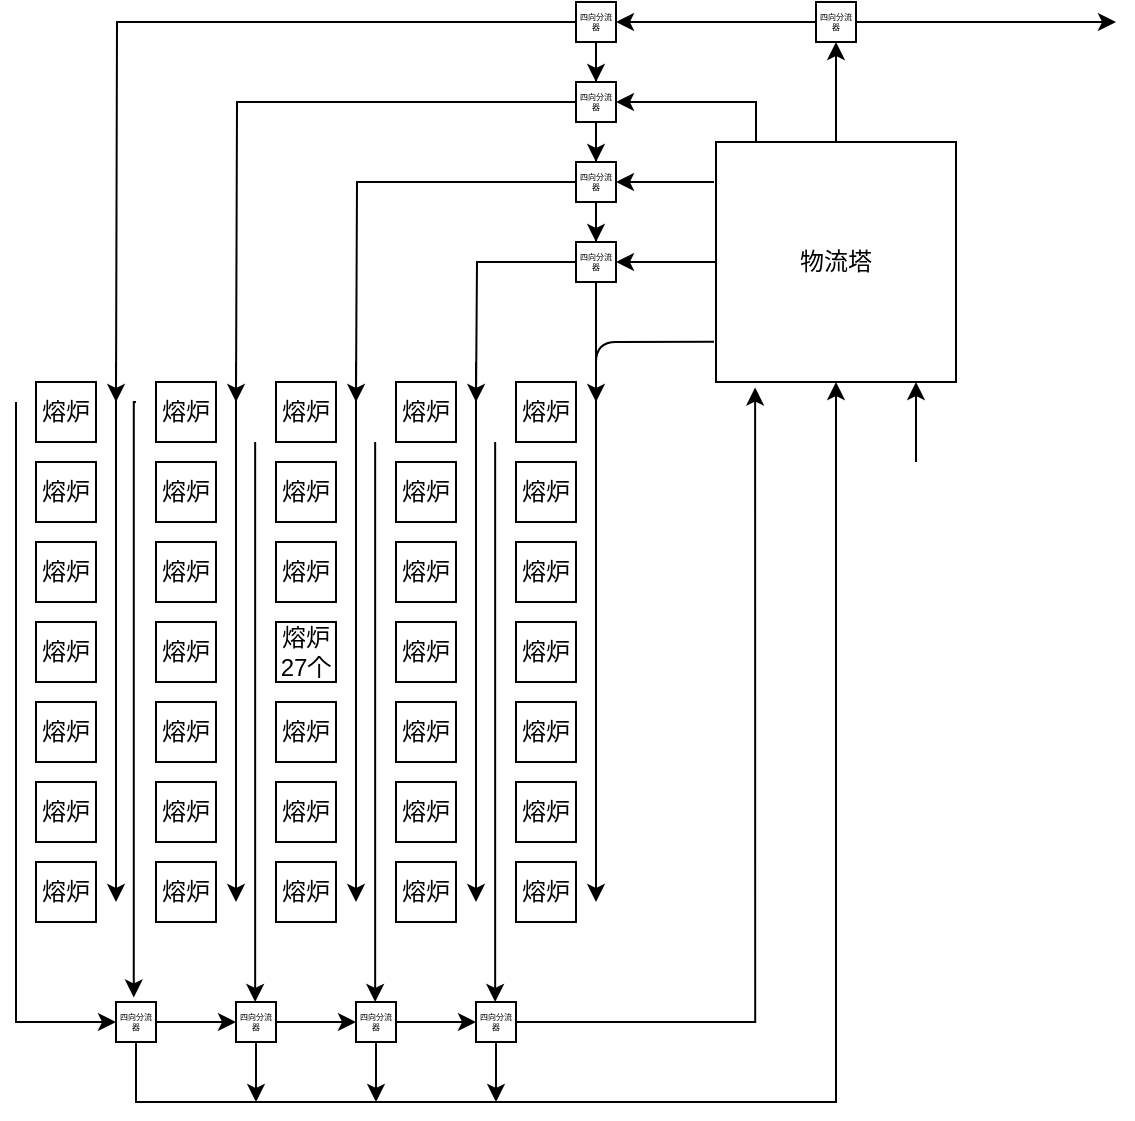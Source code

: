 <mxfile version="14.8.4" type="github">
  <diagram id="aLHw9vYzfnyol143uTH6" name="第 1 页">
    <mxGraphModel dx="1185" dy="635" grid="1" gridSize="10" guides="1" tooltips="1" connect="1" arrows="1" fold="1" page="1" pageScale="1" pageWidth="1200" pageHeight="1600" math="0" shadow="0">
      <root>
        <mxCell id="0" />
        <mxCell id="1" parent="0" />
        <mxCell id="myeGcNOhKazmhdnHIplM-13" style="edgeStyle=orthogonalEdgeStyle;rounded=0;orthogonalLoop=1;jettySize=auto;html=1;entryX=0.5;entryY=1;entryDx=0;entryDy=0;" edge="1" parent="1" source="myeGcNOhKazmhdnHIplM-1" target="myeGcNOhKazmhdnHIplM-36">
          <mxGeometry relative="1" as="geometry">
            <mxPoint x="600" y="840" as="targetPoint" />
          </mxGeometry>
        </mxCell>
        <mxCell id="myeGcNOhKazmhdnHIplM-21" style="edgeStyle=orthogonalEdgeStyle;rounded=0;orthogonalLoop=1;jettySize=auto;html=1;entryX=1;entryY=0.5;entryDx=0;entryDy=0;" edge="1" parent="1" source="myeGcNOhKazmhdnHIplM-1" target="myeGcNOhKazmhdnHIplM-17">
          <mxGeometry relative="1" as="geometry" />
        </mxCell>
        <mxCell id="myeGcNOhKazmhdnHIplM-1" value="物流塔" style="whiteSpace=wrap;html=1;aspect=fixed;" vertex="1" parent="1">
          <mxGeometry x="540" y="880" width="120" height="120" as="geometry" />
        </mxCell>
        <mxCell id="myeGcNOhKazmhdnHIplM-83" style="edgeStyle=orthogonalEdgeStyle;rounded=0;orthogonalLoop=1;jettySize=auto;html=1;entryX=0.5;entryY=0;entryDx=0;entryDy=0;" edge="1" parent="1" source="myeGcNOhKazmhdnHIplM-6" target="myeGcNOhKazmhdnHIplM-16">
          <mxGeometry relative="1" as="geometry" />
        </mxCell>
        <mxCell id="myeGcNOhKazmhdnHIplM-90" style="edgeStyle=orthogonalEdgeStyle;rounded=0;orthogonalLoop=1;jettySize=auto;html=1;" edge="1" parent="1" source="myeGcNOhKazmhdnHIplM-6">
          <mxGeometry relative="1" as="geometry">
            <mxPoint x="300.0" y="1010" as="targetPoint" />
          </mxGeometry>
        </mxCell>
        <mxCell id="myeGcNOhKazmhdnHIplM-6" value="四向分流器" style="whiteSpace=wrap;html=1;aspect=fixed;fontSize=4;" vertex="1" parent="1">
          <mxGeometry x="470" y="850" width="20" height="20" as="geometry" />
        </mxCell>
        <mxCell id="myeGcNOhKazmhdnHIplM-82" style="edgeStyle=orthogonalEdgeStyle;rounded=0;orthogonalLoop=1;jettySize=auto;html=1;entryX=0.5;entryY=0;entryDx=0;entryDy=0;" edge="1" parent="1" source="myeGcNOhKazmhdnHIplM-16" target="myeGcNOhKazmhdnHIplM-17">
          <mxGeometry relative="1" as="geometry" />
        </mxCell>
        <mxCell id="myeGcNOhKazmhdnHIplM-92" style="edgeStyle=orthogonalEdgeStyle;rounded=0;orthogonalLoop=1;jettySize=auto;html=1;" edge="1" parent="1" source="myeGcNOhKazmhdnHIplM-16">
          <mxGeometry relative="1" as="geometry">
            <mxPoint x="360" y="1010" as="targetPoint" />
          </mxGeometry>
        </mxCell>
        <mxCell id="myeGcNOhKazmhdnHIplM-16" value="四向分流器" style="whiteSpace=wrap;html=1;aspect=fixed;fontSize=4;" vertex="1" parent="1">
          <mxGeometry x="470" y="890" width="20" height="20" as="geometry" />
        </mxCell>
        <mxCell id="myeGcNOhKazmhdnHIplM-23" style="edgeStyle=orthogonalEdgeStyle;rounded=0;orthogonalLoop=1;jettySize=auto;html=1;" edge="1" parent="1" source="myeGcNOhKazmhdnHIplM-17">
          <mxGeometry relative="1" as="geometry">
            <mxPoint x="480" y="1010" as="targetPoint" />
          </mxGeometry>
        </mxCell>
        <mxCell id="myeGcNOhKazmhdnHIplM-91" style="edgeStyle=orthogonalEdgeStyle;rounded=0;orthogonalLoop=1;jettySize=auto;html=1;" edge="1" parent="1" source="myeGcNOhKazmhdnHIplM-17">
          <mxGeometry relative="1" as="geometry">
            <mxPoint x="420" y="1010" as="targetPoint" />
          </mxGeometry>
        </mxCell>
        <mxCell id="myeGcNOhKazmhdnHIplM-17" value="四向分流器" style="whiteSpace=wrap;html=1;aspect=fixed;fontSize=4;" vertex="1" parent="1">
          <mxGeometry x="470" y="930" width="20" height="20" as="geometry" />
        </mxCell>
        <mxCell id="myeGcNOhKazmhdnHIplM-25" value="" style="endArrow=classic;html=1;entryX=1;entryY=0.5;entryDx=0;entryDy=0;" edge="1" parent="1" target="myeGcNOhKazmhdnHIplM-16">
          <mxGeometry width="50" height="50" relative="1" as="geometry">
            <mxPoint x="539" y="900" as="sourcePoint" />
            <mxPoint x="500" y="900" as="targetPoint" />
          </mxGeometry>
        </mxCell>
        <mxCell id="myeGcNOhKazmhdnHIplM-26" value="" style="endArrow=classic;html=1;" edge="1" parent="1">
          <mxGeometry width="50" height="50" relative="1" as="geometry">
            <mxPoint x="539" y="979.83" as="sourcePoint" />
            <mxPoint x="480" y="1260" as="targetPoint" />
            <Array as="points">
              <mxPoint x="480" y="980" />
            </Array>
          </mxGeometry>
        </mxCell>
        <mxCell id="myeGcNOhKazmhdnHIplM-31" style="edgeStyle=orthogonalEdgeStyle;rounded=0;orthogonalLoop=1;jettySize=auto;html=1;entryX=1;entryY=0.5;entryDx=0;entryDy=0;" edge="1" parent="1" target="myeGcNOhKazmhdnHIplM-6">
          <mxGeometry relative="1" as="geometry">
            <mxPoint x="560" y="880" as="sourcePoint" />
            <mxPoint x="560" y="840" as="targetPoint" />
            <Array as="points">
              <mxPoint x="560" y="860" />
            </Array>
          </mxGeometry>
        </mxCell>
        <mxCell id="myeGcNOhKazmhdnHIplM-34" style="edgeStyle=orthogonalEdgeStyle;rounded=0;orthogonalLoop=1;jettySize=auto;html=1;entryX=0.5;entryY=1;entryDx=0;entryDy=0;" edge="1" parent="1">
          <mxGeometry relative="1" as="geometry">
            <mxPoint x="640" y="1040" as="sourcePoint" />
            <mxPoint x="640" y="1000" as="targetPoint" />
            <Array as="points">
              <mxPoint x="640" y="1020" />
              <mxPoint x="640" y="1020" />
            </Array>
          </mxGeometry>
        </mxCell>
        <mxCell id="myeGcNOhKazmhdnHIplM-84" style="edgeStyle=orthogonalEdgeStyle;rounded=0;orthogonalLoop=1;jettySize=auto;html=1;entryX=0.5;entryY=0;entryDx=0;entryDy=0;" edge="1" parent="1" source="myeGcNOhKazmhdnHIplM-35" target="myeGcNOhKazmhdnHIplM-6">
          <mxGeometry relative="1" as="geometry" />
        </mxCell>
        <mxCell id="myeGcNOhKazmhdnHIplM-89" style="edgeStyle=orthogonalEdgeStyle;rounded=0;orthogonalLoop=1;jettySize=auto;html=1;" edge="1" parent="1" source="myeGcNOhKazmhdnHIplM-35">
          <mxGeometry relative="1" as="geometry">
            <mxPoint x="240" y="1010" as="targetPoint" />
          </mxGeometry>
        </mxCell>
        <mxCell id="myeGcNOhKazmhdnHIplM-35" value="四向分流器" style="whiteSpace=wrap;html=1;aspect=fixed;fontSize=4;" vertex="1" parent="1">
          <mxGeometry x="470" y="810" width="20" height="20" as="geometry" />
        </mxCell>
        <mxCell id="myeGcNOhKazmhdnHIplM-37" style="edgeStyle=orthogonalEdgeStyle;rounded=0;orthogonalLoop=1;jettySize=auto;html=1;entryX=1;entryY=0.5;entryDx=0;entryDy=0;" edge="1" parent="1" source="myeGcNOhKazmhdnHIplM-36" target="myeGcNOhKazmhdnHIplM-35">
          <mxGeometry relative="1" as="geometry" />
        </mxCell>
        <mxCell id="myeGcNOhKazmhdnHIplM-36" value="四向分流器" style="whiteSpace=wrap;html=1;aspect=fixed;fontSize=4;" vertex="1" parent="1">
          <mxGeometry x="590" y="810" width="20" height="20" as="geometry" />
        </mxCell>
        <mxCell id="myeGcNOhKazmhdnHIplM-39" value="熔炉&lt;br&gt;" style="rounded=0;whiteSpace=wrap;html=1;" vertex="1" parent="1">
          <mxGeometry x="440" y="1000" width="30" height="30" as="geometry" />
        </mxCell>
        <mxCell id="myeGcNOhKazmhdnHIplM-40" style="edgeStyle=orthogonalEdgeStyle;rounded=0;orthogonalLoop=1;jettySize=auto;html=1;" edge="1" parent="1">
          <mxGeometry relative="1" as="geometry">
            <mxPoint x="429.58" y="1310" as="targetPoint" />
            <mxPoint x="429.58" y="1030" as="sourcePoint" />
          </mxGeometry>
        </mxCell>
        <mxCell id="myeGcNOhKazmhdnHIplM-42" style="edgeStyle=orthogonalEdgeStyle;rounded=0;orthogonalLoop=1;jettySize=auto;html=1;" edge="1" parent="1">
          <mxGeometry relative="1" as="geometry">
            <mxPoint x="420" y="1260" as="targetPoint" />
            <mxPoint x="420" y="990" as="sourcePoint" />
          </mxGeometry>
        </mxCell>
        <mxCell id="myeGcNOhKazmhdnHIplM-49" value="熔炉&lt;br&gt;" style="rounded=0;whiteSpace=wrap;html=1;" vertex="1" parent="1">
          <mxGeometry x="380" y="1000" width="30" height="30" as="geometry" />
        </mxCell>
        <mxCell id="myeGcNOhKazmhdnHIplM-50" style="edgeStyle=orthogonalEdgeStyle;rounded=0;orthogonalLoop=1;jettySize=auto;html=1;" edge="1" parent="1">
          <mxGeometry relative="1" as="geometry">
            <mxPoint x="369.58" y="1310" as="targetPoint" />
            <mxPoint x="369.58" y="1030" as="sourcePoint" />
          </mxGeometry>
        </mxCell>
        <mxCell id="myeGcNOhKazmhdnHIplM-51" style="edgeStyle=orthogonalEdgeStyle;rounded=0;orthogonalLoop=1;jettySize=auto;html=1;" edge="1" parent="1">
          <mxGeometry relative="1" as="geometry">
            <mxPoint x="360" y="1260" as="targetPoint" />
            <mxPoint x="360" y="990" as="sourcePoint" />
          </mxGeometry>
        </mxCell>
        <mxCell id="myeGcNOhKazmhdnHIplM-53" value="熔炉&lt;br&gt;" style="rounded=0;whiteSpace=wrap;html=1;" vertex="1" parent="1">
          <mxGeometry x="320" y="1000" width="30" height="30" as="geometry" />
        </mxCell>
        <mxCell id="myeGcNOhKazmhdnHIplM-54" style="edgeStyle=orthogonalEdgeStyle;rounded=0;orthogonalLoop=1;jettySize=auto;html=1;" edge="1" parent="1">
          <mxGeometry relative="1" as="geometry">
            <mxPoint x="309.58" y="1310" as="targetPoint" />
            <mxPoint x="309.58" y="1030" as="sourcePoint" />
          </mxGeometry>
        </mxCell>
        <mxCell id="myeGcNOhKazmhdnHIplM-55" style="edgeStyle=orthogonalEdgeStyle;rounded=0;orthogonalLoop=1;jettySize=auto;html=1;" edge="1" parent="1">
          <mxGeometry relative="1" as="geometry">
            <mxPoint x="300" y="1260" as="targetPoint" />
            <mxPoint x="300.0" y="990" as="sourcePoint" />
          </mxGeometry>
        </mxCell>
        <mxCell id="myeGcNOhKazmhdnHIplM-57" value="熔炉&lt;br&gt;" style="rounded=0;whiteSpace=wrap;html=1;" vertex="1" parent="1">
          <mxGeometry x="260" y="1000" width="30" height="30" as="geometry" />
        </mxCell>
        <mxCell id="myeGcNOhKazmhdnHIplM-58" style="edgeStyle=orthogonalEdgeStyle;rounded=0;orthogonalLoop=1;jettySize=auto;html=1;entryX=0.444;entryY=-0.114;entryDx=0;entryDy=0;entryPerimeter=0;" edge="1" parent="1" target="myeGcNOhKazmhdnHIplM-69">
          <mxGeometry relative="1" as="geometry">
            <mxPoint x="250" y="1290" as="targetPoint" />
            <mxPoint x="250" y="1010" as="sourcePoint" />
            <Array as="points">
              <mxPoint x="249" y="1010" />
            </Array>
          </mxGeometry>
        </mxCell>
        <mxCell id="myeGcNOhKazmhdnHIplM-59" style="edgeStyle=orthogonalEdgeStyle;rounded=0;orthogonalLoop=1;jettySize=auto;html=1;" edge="1" parent="1">
          <mxGeometry relative="1" as="geometry">
            <mxPoint x="240" y="1260" as="targetPoint" />
            <mxPoint x="240" y="990" as="sourcePoint" />
          </mxGeometry>
        </mxCell>
        <mxCell id="myeGcNOhKazmhdnHIplM-61" value="熔炉&lt;br&gt;" style="rounded=0;whiteSpace=wrap;html=1;" vertex="1" parent="1">
          <mxGeometry x="200" y="1000" width="30" height="30" as="geometry" />
        </mxCell>
        <mxCell id="myeGcNOhKazmhdnHIplM-62" style="edgeStyle=orthogonalEdgeStyle;rounded=0;orthogonalLoop=1;jettySize=auto;html=1;" edge="1" parent="1">
          <mxGeometry relative="1" as="geometry">
            <mxPoint x="240" y="1320" as="targetPoint" />
            <mxPoint x="190" y="1010" as="sourcePoint" />
            <Array as="points">
              <mxPoint x="190" y="1200" />
              <mxPoint x="190" y="1200" />
            </Array>
          </mxGeometry>
        </mxCell>
        <mxCell id="myeGcNOhKazmhdnHIplM-74" style="edgeStyle=orthogonalEdgeStyle;rounded=0;orthogonalLoop=1;jettySize=auto;html=1;entryX=0;entryY=0.5;entryDx=0;entryDy=0;" edge="1" parent="1" source="myeGcNOhKazmhdnHIplM-69" target="myeGcNOhKazmhdnHIplM-71">
          <mxGeometry relative="1" as="geometry" />
        </mxCell>
        <mxCell id="myeGcNOhKazmhdnHIplM-78" style="edgeStyle=orthogonalEdgeStyle;rounded=0;orthogonalLoop=1;jettySize=auto;html=1;entryX=0.5;entryY=1;entryDx=0;entryDy=0;" edge="1" parent="1" source="myeGcNOhKazmhdnHIplM-69" target="myeGcNOhKazmhdnHIplM-1">
          <mxGeometry relative="1" as="geometry">
            <mxPoint x="600" y="1060" as="targetPoint" />
            <Array as="points">
              <mxPoint x="250" y="1360" />
              <mxPoint x="600" y="1360" />
            </Array>
          </mxGeometry>
        </mxCell>
        <mxCell id="myeGcNOhKazmhdnHIplM-69" value="四向分流器" style="whiteSpace=wrap;html=1;aspect=fixed;fontSize=4;" vertex="1" parent="1">
          <mxGeometry x="240" y="1310" width="20" height="20" as="geometry" />
        </mxCell>
        <mxCell id="myeGcNOhKazmhdnHIplM-75" style="edgeStyle=orthogonalEdgeStyle;rounded=0;orthogonalLoop=1;jettySize=auto;html=1;entryX=0;entryY=0.5;entryDx=0;entryDy=0;" edge="1" parent="1" source="myeGcNOhKazmhdnHIplM-71" target="myeGcNOhKazmhdnHIplM-72">
          <mxGeometry relative="1" as="geometry" />
        </mxCell>
        <mxCell id="myeGcNOhKazmhdnHIplM-79" style="edgeStyle=orthogonalEdgeStyle;rounded=0;orthogonalLoop=1;jettySize=auto;html=1;" edge="1" parent="1" source="myeGcNOhKazmhdnHIplM-71">
          <mxGeometry relative="1" as="geometry">
            <mxPoint x="310" y="1360" as="targetPoint" />
          </mxGeometry>
        </mxCell>
        <mxCell id="myeGcNOhKazmhdnHIplM-71" value="四向分流器" style="whiteSpace=wrap;html=1;aspect=fixed;fontSize=4;" vertex="1" parent="1">
          <mxGeometry x="300" y="1310" width="20" height="20" as="geometry" />
        </mxCell>
        <mxCell id="myeGcNOhKazmhdnHIplM-76" style="edgeStyle=orthogonalEdgeStyle;rounded=0;orthogonalLoop=1;jettySize=auto;html=1;entryX=0;entryY=0.5;entryDx=0;entryDy=0;" edge="1" parent="1" source="myeGcNOhKazmhdnHIplM-72" target="myeGcNOhKazmhdnHIplM-73">
          <mxGeometry relative="1" as="geometry" />
        </mxCell>
        <mxCell id="myeGcNOhKazmhdnHIplM-80" style="edgeStyle=orthogonalEdgeStyle;rounded=0;orthogonalLoop=1;jettySize=auto;html=1;" edge="1" parent="1" source="myeGcNOhKazmhdnHIplM-72">
          <mxGeometry relative="1" as="geometry">
            <mxPoint x="370" y="1360" as="targetPoint" />
          </mxGeometry>
        </mxCell>
        <mxCell id="myeGcNOhKazmhdnHIplM-72" value="四向分流器" style="whiteSpace=wrap;html=1;aspect=fixed;fontSize=4;" vertex="1" parent="1">
          <mxGeometry x="360" y="1310" width="20" height="20" as="geometry" />
        </mxCell>
        <mxCell id="myeGcNOhKazmhdnHIplM-77" style="edgeStyle=orthogonalEdgeStyle;rounded=0;orthogonalLoop=1;jettySize=auto;html=1;entryX=0.163;entryY=1.023;entryDx=0;entryDy=0;entryPerimeter=0;" edge="1" parent="1" source="myeGcNOhKazmhdnHIplM-73" target="myeGcNOhKazmhdnHIplM-1">
          <mxGeometry relative="1" as="geometry">
            <mxPoint x="560" y="1050" as="targetPoint" />
          </mxGeometry>
        </mxCell>
        <mxCell id="myeGcNOhKazmhdnHIplM-81" style="edgeStyle=orthogonalEdgeStyle;rounded=0;orthogonalLoop=1;jettySize=auto;html=1;" edge="1" parent="1" source="myeGcNOhKazmhdnHIplM-73">
          <mxGeometry relative="1" as="geometry">
            <mxPoint x="430" y="1360" as="targetPoint" />
          </mxGeometry>
        </mxCell>
        <mxCell id="myeGcNOhKazmhdnHIplM-73" value="四向分流器" style="whiteSpace=wrap;html=1;aspect=fixed;fontSize=4;" vertex="1" parent="1">
          <mxGeometry x="420" y="1310" width="20" height="20" as="geometry" />
        </mxCell>
        <mxCell id="myeGcNOhKazmhdnHIplM-93" value="熔炉&lt;br&gt;" style="rounded=0;whiteSpace=wrap;html=1;" vertex="1" parent="1">
          <mxGeometry x="440" y="1040" width="30" height="30" as="geometry" />
        </mxCell>
        <mxCell id="myeGcNOhKazmhdnHIplM-94" value="熔炉&lt;br&gt;" style="rounded=0;whiteSpace=wrap;html=1;" vertex="1" parent="1">
          <mxGeometry x="440" y="1080" width="30" height="30" as="geometry" />
        </mxCell>
        <mxCell id="myeGcNOhKazmhdnHIplM-95" value="熔炉&lt;br&gt;" style="rounded=0;whiteSpace=wrap;html=1;" vertex="1" parent="1">
          <mxGeometry x="440" y="1120" width="30" height="30" as="geometry" />
        </mxCell>
        <mxCell id="myeGcNOhKazmhdnHIplM-96" value="熔炉&lt;br&gt;" style="rounded=0;whiteSpace=wrap;html=1;" vertex="1" parent="1">
          <mxGeometry x="440" y="1160" width="30" height="30" as="geometry" />
        </mxCell>
        <mxCell id="myeGcNOhKazmhdnHIplM-97" value="熔炉&lt;br&gt;" style="rounded=0;whiteSpace=wrap;html=1;" vertex="1" parent="1">
          <mxGeometry x="440" y="1200" width="30" height="30" as="geometry" />
        </mxCell>
        <mxCell id="myeGcNOhKazmhdnHIplM-98" value="熔炉&lt;br&gt;" style="rounded=0;whiteSpace=wrap;html=1;" vertex="1" parent="1">
          <mxGeometry x="440" y="1240" width="30" height="30" as="geometry" />
        </mxCell>
        <mxCell id="myeGcNOhKazmhdnHIplM-99" value="熔炉&lt;br&gt;" style="rounded=0;whiteSpace=wrap;html=1;" vertex="1" parent="1">
          <mxGeometry x="380" y="1040" width="30" height="30" as="geometry" />
        </mxCell>
        <mxCell id="myeGcNOhKazmhdnHIplM-100" value="熔炉&lt;br&gt;" style="rounded=0;whiteSpace=wrap;html=1;" vertex="1" parent="1">
          <mxGeometry x="380" y="1080" width="30" height="30" as="geometry" />
        </mxCell>
        <mxCell id="myeGcNOhKazmhdnHIplM-101" value="熔炉&lt;br&gt;" style="rounded=0;whiteSpace=wrap;html=1;" vertex="1" parent="1">
          <mxGeometry x="380" y="1120" width="30" height="30" as="geometry" />
        </mxCell>
        <mxCell id="myeGcNOhKazmhdnHIplM-102" value="熔炉&lt;br&gt;" style="rounded=0;whiteSpace=wrap;html=1;" vertex="1" parent="1">
          <mxGeometry x="380" y="1160" width="30" height="30" as="geometry" />
        </mxCell>
        <mxCell id="myeGcNOhKazmhdnHIplM-103" value="熔炉&lt;br&gt;" style="rounded=0;whiteSpace=wrap;html=1;" vertex="1" parent="1">
          <mxGeometry x="380" y="1200" width="30" height="30" as="geometry" />
        </mxCell>
        <mxCell id="myeGcNOhKazmhdnHIplM-104" value="熔炉&lt;br&gt;" style="rounded=0;whiteSpace=wrap;html=1;" vertex="1" parent="1">
          <mxGeometry x="380" y="1240" width="30" height="30" as="geometry" />
        </mxCell>
        <mxCell id="myeGcNOhKazmhdnHIplM-112" value="熔炉&lt;br&gt;" style="rounded=0;whiteSpace=wrap;html=1;" vertex="1" parent="1">
          <mxGeometry x="320" y="1040" width="30" height="30" as="geometry" />
        </mxCell>
        <mxCell id="myeGcNOhKazmhdnHIplM-113" value="熔炉&lt;br&gt;" style="rounded=0;whiteSpace=wrap;html=1;" vertex="1" parent="1">
          <mxGeometry x="320" y="1080" width="30" height="30" as="geometry" />
        </mxCell>
        <mxCell id="myeGcNOhKazmhdnHIplM-114" value="熔炉27个&lt;br&gt;" style="rounded=0;whiteSpace=wrap;html=1;" vertex="1" parent="1">
          <mxGeometry x="320" y="1120" width="30" height="30" as="geometry" />
        </mxCell>
        <mxCell id="myeGcNOhKazmhdnHIplM-115" value="熔炉&lt;br&gt;" style="rounded=0;whiteSpace=wrap;html=1;" vertex="1" parent="1">
          <mxGeometry x="320" y="1160" width="30" height="30" as="geometry" />
        </mxCell>
        <mxCell id="myeGcNOhKazmhdnHIplM-116" value="熔炉&lt;br&gt;" style="rounded=0;whiteSpace=wrap;html=1;" vertex="1" parent="1">
          <mxGeometry x="320" y="1200" width="30" height="30" as="geometry" />
        </mxCell>
        <mxCell id="myeGcNOhKazmhdnHIplM-117" value="熔炉&lt;br&gt;" style="rounded=0;whiteSpace=wrap;html=1;" vertex="1" parent="1">
          <mxGeometry x="320" y="1240" width="30" height="30" as="geometry" />
        </mxCell>
        <mxCell id="myeGcNOhKazmhdnHIplM-118" value="熔炉&lt;br&gt;" style="rounded=0;whiteSpace=wrap;html=1;" vertex="1" parent="1">
          <mxGeometry x="260" y="1040" width="30" height="30" as="geometry" />
        </mxCell>
        <mxCell id="myeGcNOhKazmhdnHIplM-119" value="熔炉&lt;br&gt;" style="rounded=0;whiteSpace=wrap;html=1;" vertex="1" parent="1">
          <mxGeometry x="260" y="1080" width="30" height="30" as="geometry" />
        </mxCell>
        <mxCell id="myeGcNOhKazmhdnHIplM-120" value="熔炉&lt;br&gt;" style="rounded=0;whiteSpace=wrap;html=1;" vertex="1" parent="1">
          <mxGeometry x="260" y="1120" width="30" height="30" as="geometry" />
        </mxCell>
        <mxCell id="myeGcNOhKazmhdnHIplM-121" value="熔炉&lt;br&gt;" style="rounded=0;whiteSpace=wrap;html=1;" vertex="1" parent="1">
          <mxGeometry x="260" y="1160" width="30" height="30" as="geometry" />
        </mxCell>
        <mxCell id="myeGcNOhKazmhdnHIplM-122" value="熔炉&lt;br&gt;" style="rounded=0;whiteSpace=wrap;html=1;" vertex="1" parent="1">
          <mxGeometry x="260" y="1200" width="30" height="30" as="geometry" />
        </mxCell>
        <mxCell id="myeGcNOhKazmhdnHIplM-123" value="熔炉&lt;br&gt;" style="rounded=0;whiteSpace=wrap;html=1;" vertex="1" parent="1">
          <mxGeometry x="260" y="1240" width="30" height="30" as="geometry" />
        </mxCell>
        <mxCell id="myeGcNOhKazmhdnHIplM-124" value="熔炉&lt;br&gt;" style="rounded=0;whiteSpace=wrap;html=1;" vertex="1" parent="1">
          <mxGeometry x="200" y="1040" width="30" height="30" as="geometry" />
        </mxCell>
        <mxCell id="myeGcNOhKazmhdnHIplM-125" value="熔炉&lt;br&gt;" style="rounded=0;whiteSpace=wrap;html=1;" vertex="1" parent="1">
          <mxGeometry x="200" y="1080" width="30" height="30" as="geometry" />
        </mxCell>
        <mxCell id="myeGcNOhKazmhdnHIplM-126" value="熔炉&lt;br&gt;" style="rounded=0;whiteSpace=wrap;html=1;" vertex="1" parent="1">
          <mxGeometry x="200" y="1120" width="30" height="30" as="geometry" />
        </mxCell>
        <mxCell id="myeGcNOhKazmhdnHIplM-127" value="熔炉&lt;br&gt;" style="rounded=0;whiteSpace=wrap;html=1;" vertex="1" parent="1">
          <mxGeometry x="200" y="1160" width="30" height="30" as="geometry" />
        </mxCell>
        <mxCell id="myeGcNOhKazmhdnHIplM-128" value="熔炉&lt;br&gt;" style="rounded=0;whiteSpace=wrap;html=1;" vertex="1" parent="1">
          <mxGeometry x="200" y="1200" width="30" height="30" as="geometry" />
        </mxCell>
        <mxCell id="myeGcNOhKazmhdnHIplM-129" value="熔炉&lt;br&gt;" style="rounded=0;whiteSpace=wrap;html=1;" vertex="1" parent="1">
          <mxGeometry x="200" y="1240" width="30" height="30" as="geometry" />
        </mxCell>
        <mxCell id="myeGcNOhKazmhdnHIplM-130" value="" style="endArrow=classic;html=1;exitX=1;exitY=0.5;exitDx=0;exitDy=0;" edge="1" parent="1" source="myeGcNOhKazmhdnHIplM-36">
          <mxGeometry width="50" height="50" relative="1" as="geometry">
            <mxPoint x="600" y="1030" as="sourcePoint" />
            <mxPoint x="740" y="820" as="targetPoint" />
          </mxGeometry>
        </mxCell>
      </root>
    </mxGraphModel>
  </diagram>
</mxfile>
